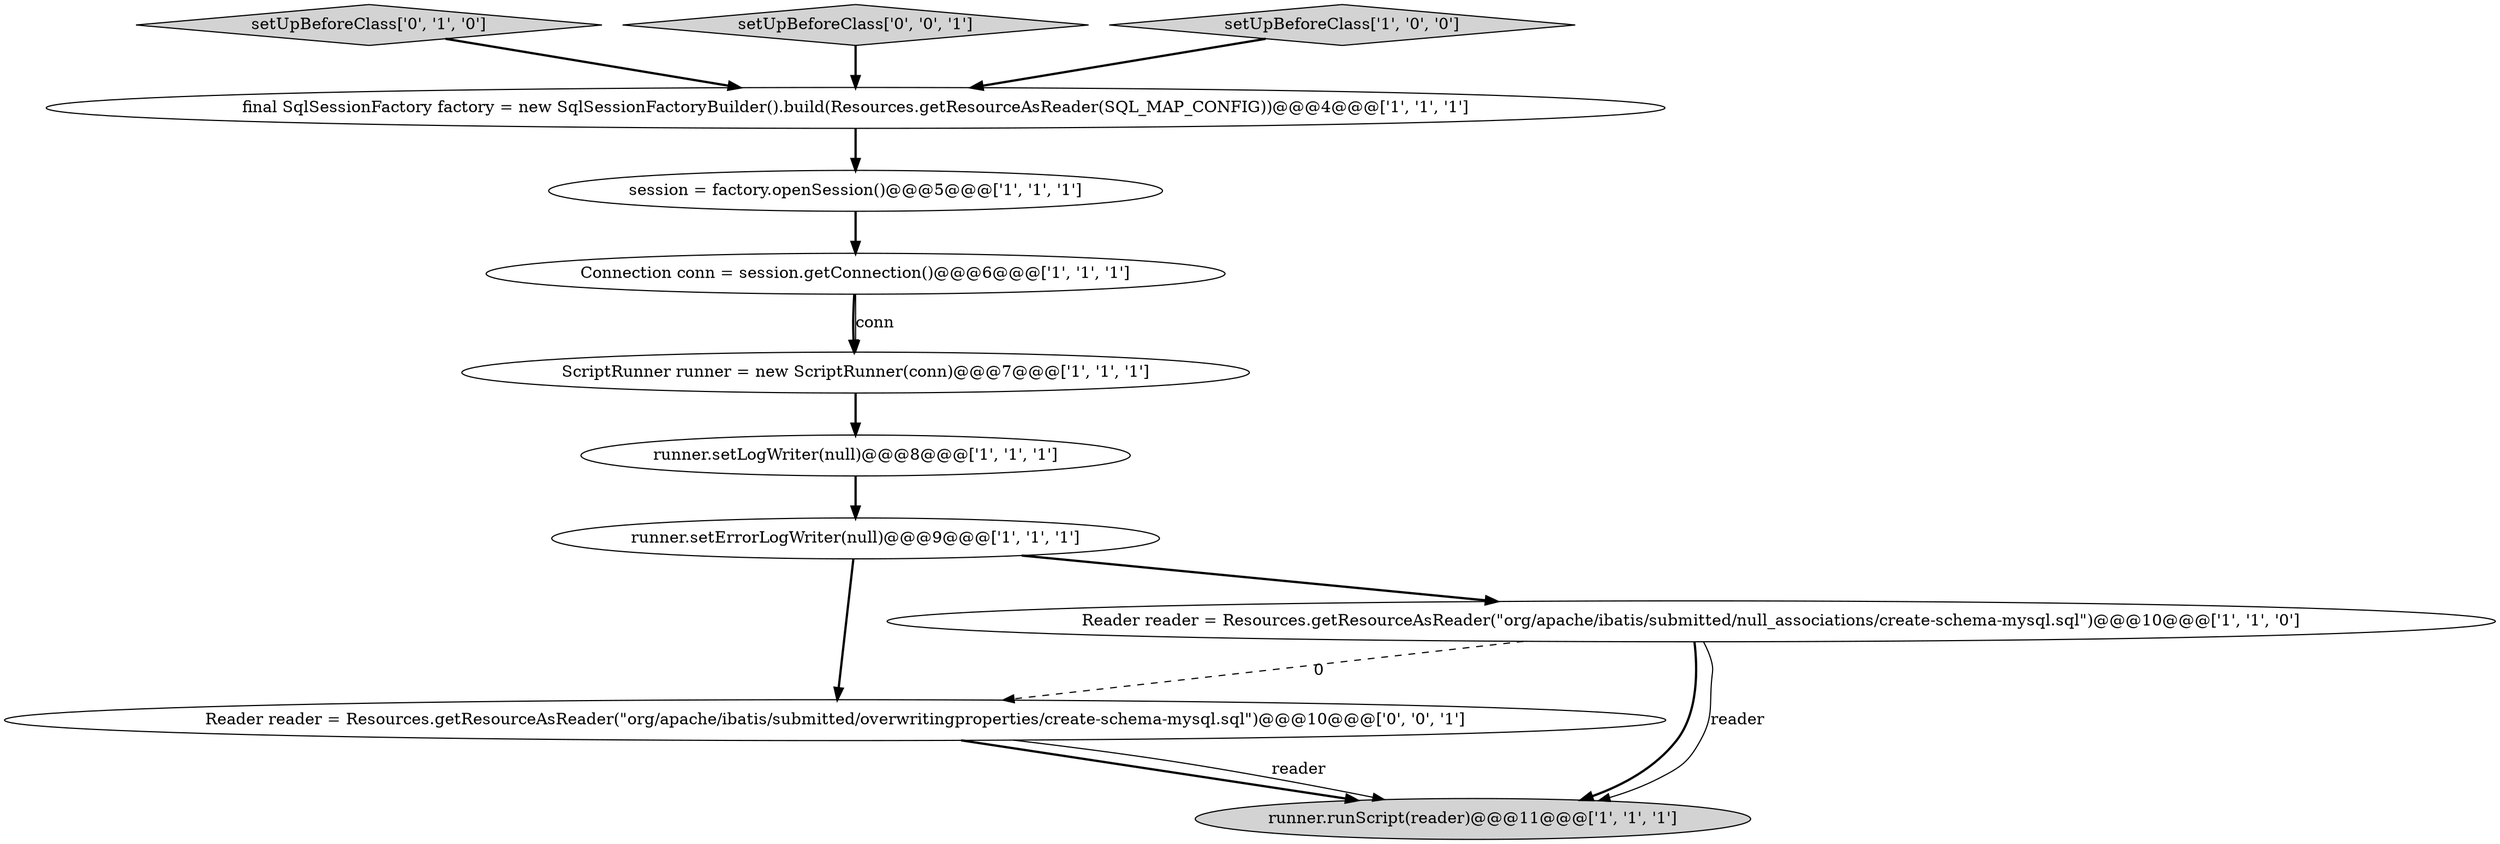 digraph {
5 [style = filled, label = "Connection conn = session.getConnection()@@@6@@@['1', '1', '1']", fillcolor = white, shape = ellipse image = "AAA0AAABBB1BBB"];
7 [style = filled, label = "ScriptRunner runner = new ScriptRunner(conn)@@@7@@@['1', '1', '1']", fillcolor = white, shape = ellipse image = "AAA0AAABBB1BBB"];
9 [style = filled, label = "setUpBeforeClass['0', '1', '0']", fillcolor = lightgray, shape = diamond image = "AAA0AAABBB2BBB"];
8 [style = filled, label = "runner.setLogWriter(null)@@@8@@@['1', '1', '1']", fillcolor = white, shape = ellipse image = "AAA0AAABBB1BBB"];
10 [style = filled, label = "Reader reader = Resources.getResourceAsReader(\"org/apache/ibatis/submitted/overwritingproperties/create-schema-mysql.sql\")@@@10@@@['0', '0', '1']", fillcolor = white, shape = ellipse image = "AAA0AAABBB3BBB"];
11 [style = filled, label = "setUpBeforeClass['0', '0', '1']", fillcolor = lightgray, shape = diamond image = "AAA0AAABBB3BBB"];
6 [style = filled, label = "runner.runScript(reader)@@@11@@@['1', '1', '1']", fillcolor = lightgray, shape = ellipse image = "AAA0AAABBB1BBB"];
1 [style = filled, label = "Reader reader = Resources.getResourceAsReader(\"org/apache/ibatis/submitted/null_associations/create-schema-mysql.sql\")@@@10@@@['1', '1', '0']", fillcolor = white, shape = ellipse image = "AAA0AAABBB1BBB"];
4 [style = filled, label = "final SqlSessionFactory factory = new SqlSessionFactoryBuilder().build(Resources.getResourceAsReader(SQL_MAP_CONFIG))@@@4@@@['1', '1', '1']", fillcolor = white, shape = ellipse image = "AAA0AAABBB1BBB"];
3 [style = filled, label = "setUpBeforeClass['1', '0', '0']", fillcolor = lightgray, shape = diamond image = "AAA0AAABBB1BBB"];
2 [style = filled, label = "session = factory.openSession()@@@5@@@['1', '1', '1']", fillcolor = white, shape = ellipse image = "AAA0AAABBB1BBB"];
0 [style = filled, label = "runner.setErrorLogWriter(null)@@@9@@@['1', '1', '1']", fillcolor = white, shape = ellipse image = "AAA0AAABBB1BBB"];
8->0 [style = bold, label=""];
5->7 [style = bold, label=""];
11->4 [style = bold, label=""];
0->10 [style = bold, label=""];
1->6 [style = bold, label=""];
4->2 [style = bold, label=""];
1->6 [style = solid, label="reader"];
1->10 [style = dashed, label="0"];
7->8 [style = bold, label=""];
3->4 [style = bold, label=""];
0->1 [style = bold, label=""];
10->6 [style = bold, label=""];
5->7 [style = solid, label="conn"];
10->6 [style = solid, label="reader"];
9->4 [style = bold, label=""];
2->5 [style = bold, label=""];
}
